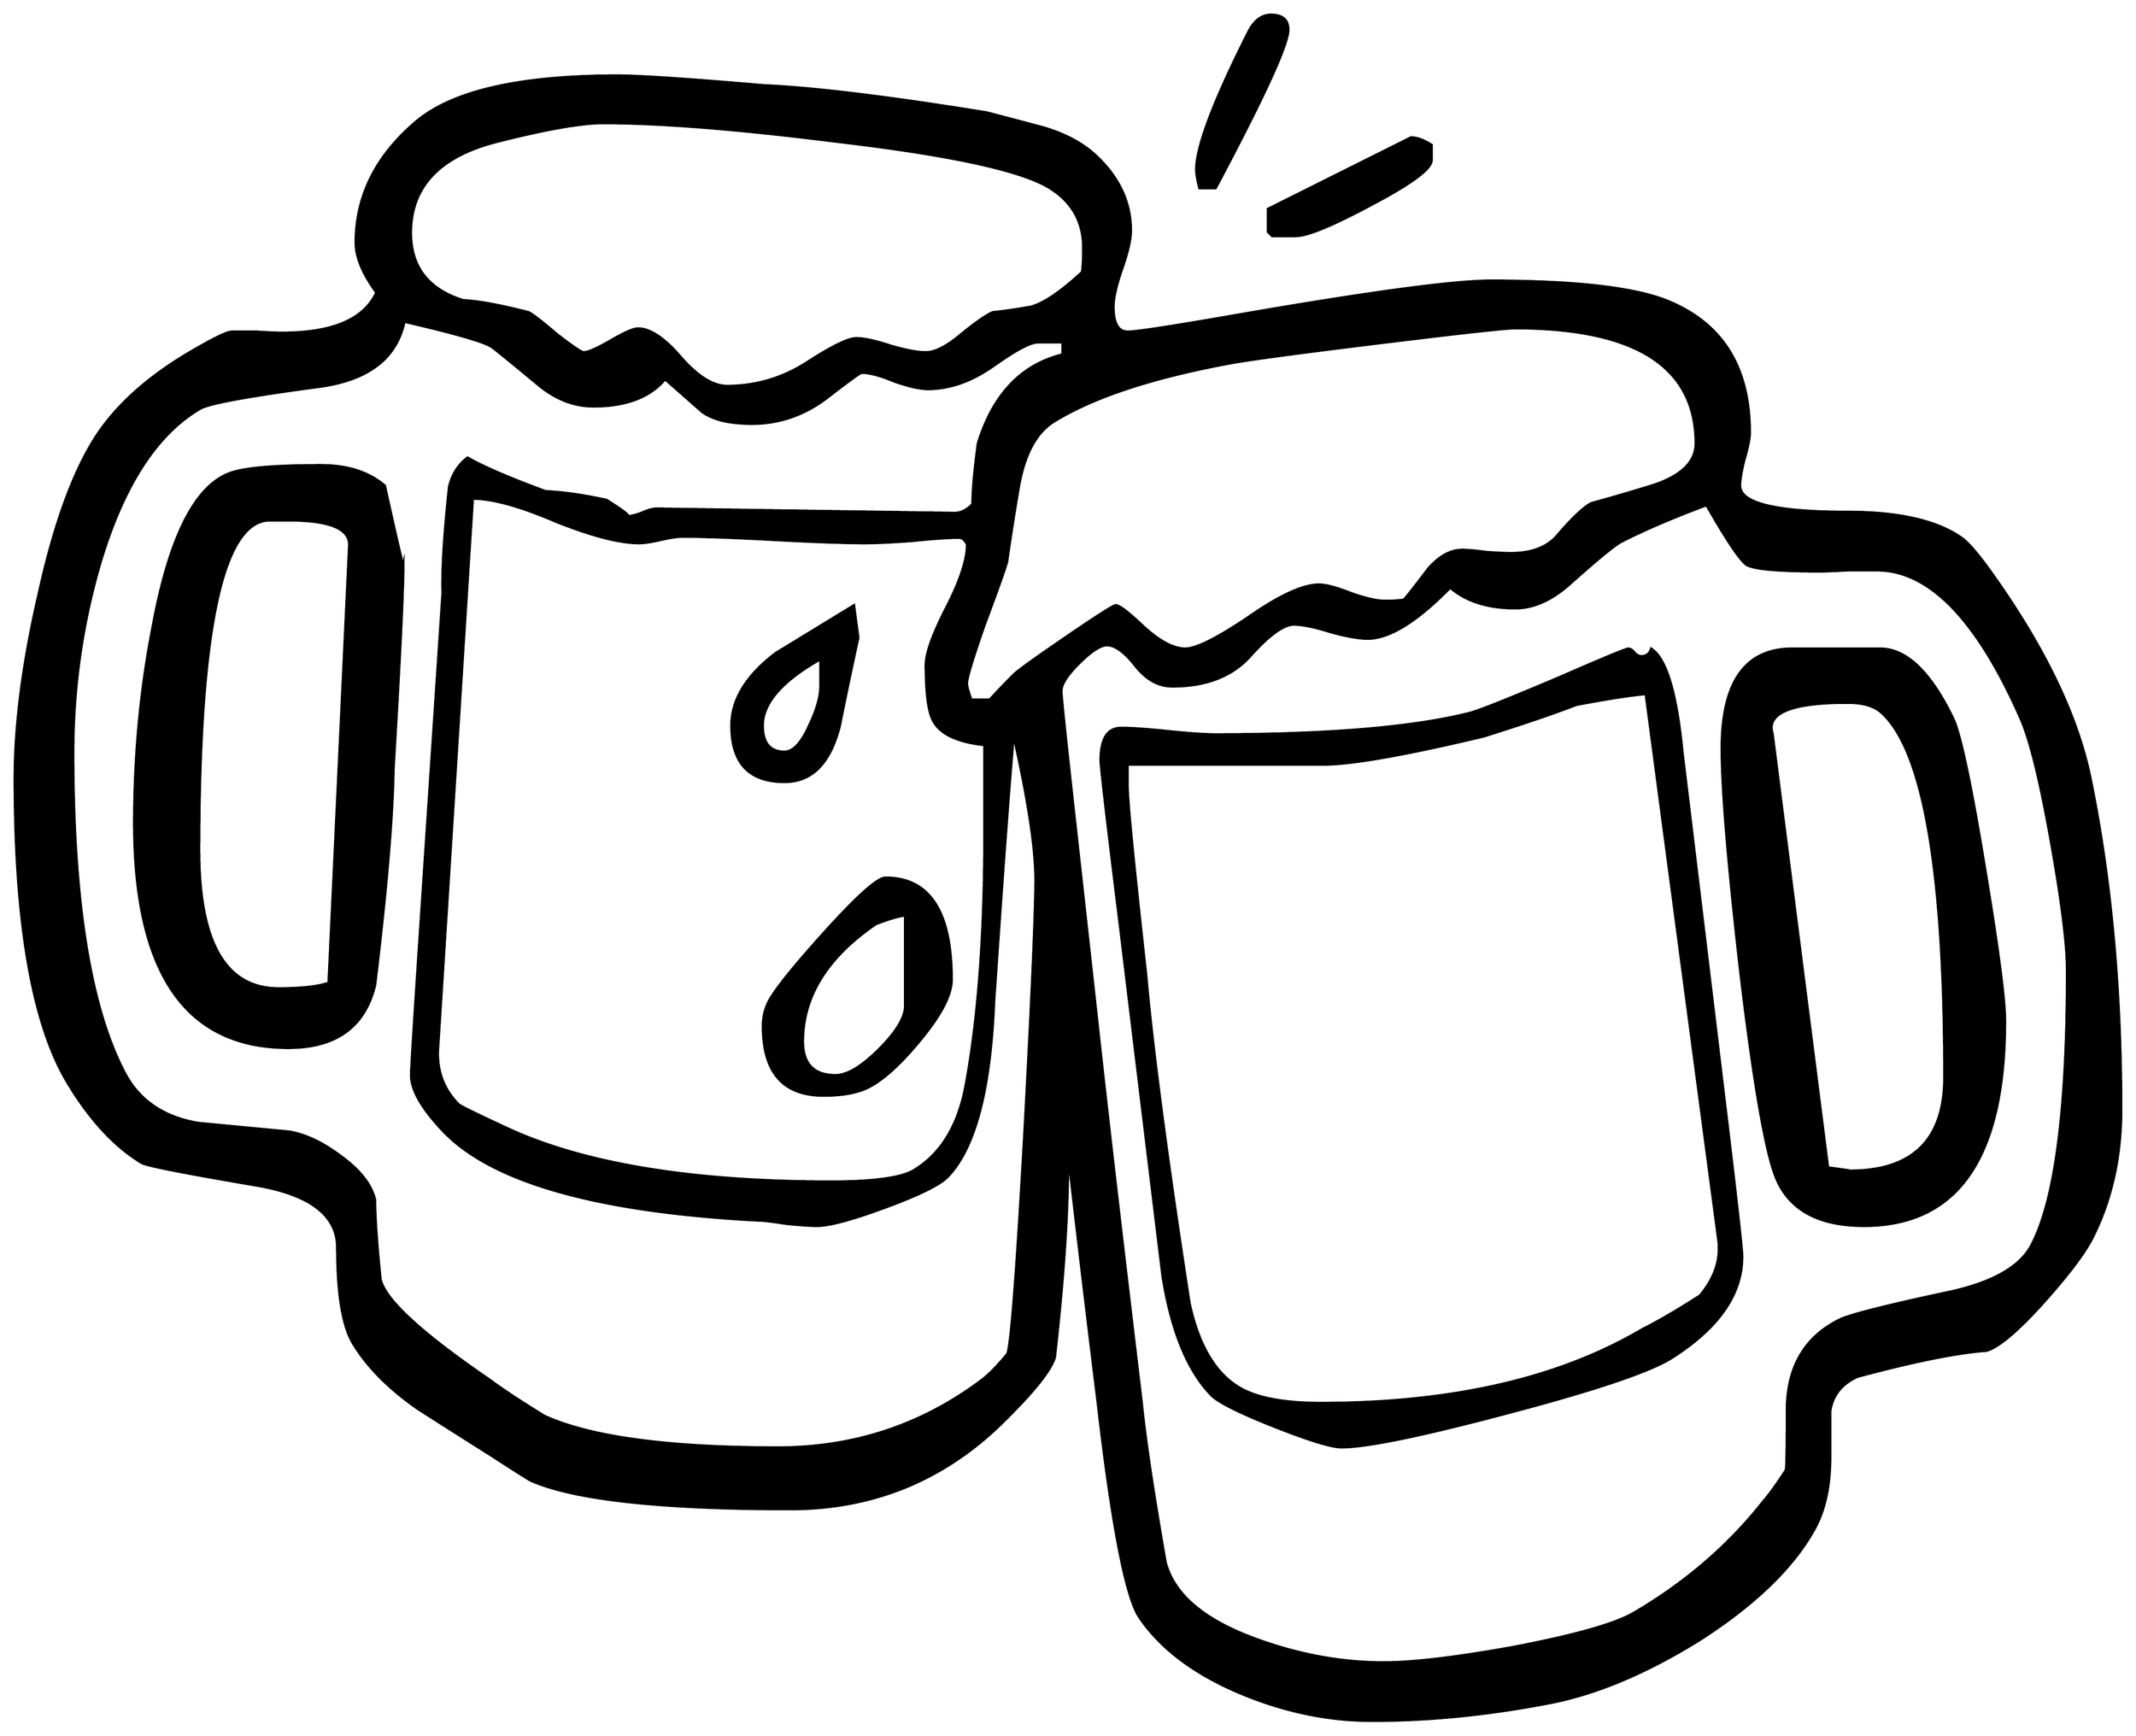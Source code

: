


\begin{tikzpicture}[y=0.80pt, x=0.80pt, yscale=-1.0, xscale=1.0, inner sep=0pt, outer sep=0pt]
\begin{scope}[shift={(100.0,1760.0)},nonzero rule]
  \path[draw=.,fill=.,line width=1.600pt] (1387.0,-1288.0) ..
    controls (1387.0,-1280.0) and (1368.667,-1266.333) ..
    (1332.0,-1247.0) .. controls (1296.0,-1227.667) and
    (1272.667,-1218.0) .. (1262.0,-1218.0) -- (1240.0,-1218.0) --
    (1236.0,-1222.0) -- (1236.0,-1243.0) .. controls
    (1324.0,-1287.0) and (1368.0,-1309.0) .. (1368.0,-1309.0) ..
    controls (1373.333,-1309.0) and (1379.667,-1306.667) ..
    (1387.0,-1302.0) -- (1387.0,-1288.0) --
    cycle(1255.0,-1408.0) .. controls (1255.0,-1394.667) and
    (1232.667,-1346.0) .. (1188.0,-1262.0) -- (1173.0,-1262.0) ..
    controls (1171.0,-1270.0) and (1170.0,-1275.667) ..
    (1170.0,-1279.0) .. controls (1170.0,-1300.333) and
    (1186.0,-1342.667) .. (1218.0,-1406.0) .. controls
    (1223.333,-1416.667) and (1230.333,-1422.0) .. (1239.0,-1422.0) ..
    controls (1249.667,-1422.0) and (1255.0,-1417.333) ..
    (1255.0,-1408.0) -- cycle(2022.0,-413.0) .. controls
    (2022.0,-369.0) and (2013.0,-329.333) .. (1995.0,-294.0) ..
    controls (1987.667,-280.0) and (1973.0,-260.667) ..
    (1951.0,-236.0) .. controls (1927.0,-209.333) and
    (1909.333,-194.333) .. (1898.0,-191.0) .. controls
    (1870.667,-189.0) and (1831.0,-181.0) .. (1779.0,-167.0) ..
    controls (1764.333,-160.333) and (1756.0,-149.667) ..
    (1754.0,-135.0) .. controls (1754.0,-135.667) and
    (1754.0,-121.333) .. (1754.0,-92.0) .. controls (1754.0,-64.667)
    and (1748.667,-42.0) .. (1738.0,-24.0) .. controls
    (1718.0,10.667) and (1683.0,44.0) .. (1633.0,76.0) .. controls
    (1585.667,105.333) and (1541.0,124.333) .. (1499.0,133.0) ..
    controls (1441.667,144.333) and (1386.0,150.0) .. (1332.0,150.0)
    .. controls (1292.667,150.0) and (1253.333,142.0) ..
    (1214.0,126.0) .. controls (1170.0,108.0) and (1138.0,84.333)
    .. (1118.0,55.0) .. controls (1105.333,37.0) and
    (1092.333,-30.0) .. (1079.0,-146.0) .. controls
    (1069.667,-221.333) and (1060.667,-296.667) .. (1052.0,-372.0) ..
    controls (1052.667,-324.0) and (1048.667,-261.667) ..
    (1040.0,-185.0) .. controls (1036.667,-173.667) and
    (1022.333,-155.333) .. (997.0,-130.0) .. controls (941.667,-73.333)
    and (874.667,-45.0) .. (796.0,-45.0) .. controls (677.333,-45.0)
    and (598.0,-53.667) .. (558.0,-71.0) .. controls (557.333,-71.0)
    and (544.667,-79.0) .. (520.0,-95.0) .. controls
    (474.667,-123.667) and (451.667,-138.333) .. (451.0,-139.0) ..
    controls (425.667,-157.0) and (406.667,-176.333) .. (394.0,-197.0)
    .. controls (384.0,-213.0) and (379.0,-242.667) ..
    (379.0,-286.0) .. controls (379.0,-315.333) and (354.667,-334.333)
    .. (306.0,-343.0) .. controls (239.333,-354.333) and
    (203.667,-361.333) .. (199.0,-364.0) .. controls (173.667,-379.333)
    and (150.667,-404.333) .. (130.0,-439.0) .. controls
    (98.0,-493.0) and (82.0,-586.0) .. (82.0,-718.0) .. controls
    (82.0,-768.0) and (89.333,-824.667) .. (104.0,-888.0) ..
    controls (120.0,-960.667) and (140.333,-1013.0) ..
    (165.0,-1045.0) .. controls (185.0,-1071.0) and
    (213.333,-1094.333) .. (250.0,-1115.0) .. controls
    (267.333,-1125.0) and (278.0,-1130.0) .. (282.0,-1130.0) ..
    controls (287.333,-1130.0) and (295.0,-1130.0) ..
    (305.0,-1130.0) .. controls (315.0,-1129.333) and
    (322.667,-1129.0) .. (328.0,-1129.0) .. controls
    (374.667,-1129.0) and (403.667,-1141.333) .. (415.0,-1166.0) ..
    controls (402.333,-1183.333) and (396.0,-1198.667) ..
    (396.0,-1212.0) .. controls (396.0,-1254.667) and
    (414.333,-1291.667) .. (451.0,-1323.0) .. controls
    (484.333,-1351.667) and (546.333,-1366.0) .. (637.0,-1366.0) ..
    controls (657.667,-1366.0) and (702.667,-1363.0) ..
    (772.0,-1357.0) .. controls (818.0,-1355.0) and
    (886.333,-1346.667) .. (977.0,-1332.0) .. controls
    (995.0,-1327.333) and (1012.667,-1322.667) .. (1030.0,-1318.0) ..
    controls (1050.0,-1312.0) and (1066.0,-1303.333) ..
    (1078.0,-1292.0) .. controls (1099.333,-1272.0) and
    (1110.0,-1249.0) .. (1110.0,-1223.0) .. controls
    (1110.0,-1215.0) and (1107.333,-1203.333) .. (1102.0,-1188.0) ..
    controls (1096.667,-1172.667) and (1094.0,-1161.0) ..
    (1094.0,-1153.0) .. controls (1094.0,-1137.667) and
    (1098.333,-1130.0) .. (1107.0,-1130.0) .. controls
    (1115.0,-1130.0) and (1147.667,-1135.0) .. (1205.0,-1145.0) ..
    controls (1327.667,-1166.333) and (1406.333,-1177.0) ..
    (1441.0,-1177.0) .. controls (1515.667,-1177.0) and
    (1568.667,-1171.333) .. (1600.0,-1160.0) .. controls
    (1653.333,-1140.0) and (1680.0,-1099.0) .. (1680.0,-1037.0) ..
    controls (1680.0,-1031.667) and (1678.333,-1023.333) ..
    (1675.0,-1012.0) .. controls (1672.333,-1001.333) and
    (1671.0,-993.333) .. (1671.0,-988.0) .. controls
    (1671.0,-972.0) and (1704.0,-964.0) .. (1770.0,-964.0) ..
    controls (1817.333,-964.0) and (1852.333,-956.0) ..
    (1875.0,-940.0) .. controls (1881.667,-935.333) and
    (1892.0,-923.0) .. (1906.0,-903.0) .. controls
    (1953.333,-835.667) and (1982.667,-773.667) .. (1994.0,-717.0) ..
    controls (2012.667,-625.667) and (2022.0,-524.333) ..
    (2022.0,-413.0) -- cycle(1630.0,-1027.0) .. controls
    (1630.0,-1097.667) and (1574.667,-1133.0) .. (1464.0,-1133.0) ..
    controls (1456.667,-1133.0) and (1428.0,-1130.0) ..
    (1378.0,-1124.0) .. controls (1284.0,-1112.667) and
    (1225.667,-1105.0) .. (1203.0,-1101.0) .. controls
    (1130.333,-1087.667) and (1075.667,-1069.667) .. (1039.0,-1047.0) ..
    controls (1023.0,-1037.0) and (1012.333,-1017.333) ..
    (1007.0,-988.0) .. controls (1003.0,-964.667) and
    (999.333,-941.333) .. (996.0,-918.0) .. controls (994.667,-912.667)
    and (987.667,-893.0) .. (975.0,-859.0) .. controls
    (964.333,-828.333) and (959.0,-810.667) .. (959.0,-806.0) ..
    controls (959.0,-803.333) and (960.333,-798.333) .. (963.0,-791.0)
    -- (980.0,-791.0) .. controls (984.667,-796.333) and
    (992.333,-804.333) .. (1003.0,-815.0) .. controls
    (1008.333,-819.667) and (1024.667,-831.333) .. (1052.0,-850.0) ..
    controls (1079.333,-868.667) and (1094.0,-878.0) ..
    (1096.0,-878.0) .. controls (1099.333,-878.0) and
    (1108.0,-871.333) .. (1122.0,-858.0) .. controls
    (1136.667,-844.667) and (1149.333,-838.0) .. (1160.0,-838.0) ..
    controls (1170.0,-838.0) and (1189.333,-847.667) ..
    (1218.0,-867.0) .. controls (1246.667,-887.0) and
    (1268.333,-897.0) .. (1283.0,-897.0) .. controls
    (1289.667,-897.0) and (1299.667,-894.333) .. (1313.0,-889.0) ..
    controls (1326.333,-884.333) and (1336.667,-882.0) ..
    (1344.0,-882.0) .. controls (1350.667,-882.0) and
    (1356.333,-882.333) .. (1361.0,-883.0) .. controls
    (1361.667,-883.0) and (1369.333,-892.667) .. (1384.0,-912.0) ..
    controls (1394.0,-923.333) and (1404.333,-929.0) ..
    (1415.0,-929.0) .. controls (1420.333,-929.0) and
    (1427.667,-928.333) .. (1437.0,-927.0) .. controls
    (1447.0,-926.333) and (1454.667,-926.0) .. (1460.0,-926.0) ..
    controls (1480.0,-926.0) and (1494.667,-932.0) ..
    (1504.0,-944.0) .. controls (1517.333,-959.333) and
    (1527.333,-968.667) .. (1534.0,-972.0) .. controls
    (1553.333,-977.333) and (1572.667,-983.0) .. (1592.0,-989.0) ..
    controls (1617.333,-997.667) and (1630.0,-1010.333) ..
    (1630.0,-1027.0) -- cycle(1066.0,-1207.0) .. controls
    (1066.0,-1230.333) and (1056.333,-1248.333) .. (1037.0,-1261.0) ..
    controls (1012.333,-1277.667) and (946.0,-1292.333) ..
    (838.0,-1305.0) .. controls (748.0,-1316.333) and
    (676.667,-1322.0) .. (624.0,-1322.0) .. controls
    (604.0,-1322.0) and (571.667,-1316.333) .. (527.0,-1305.0) ..
    controls (473.667,-1291.667) and (447.0,-1263.667) ..
    (447.0,-1221.0) .. controls (447.0,-1189.667) and
    (463.0,-1169.0) .. (495.0,-1159.0) .. controls
    (509.0,-1158.333) and (529.0,-1154.667) .. (555.0,-1148.0) ..
    controls (558.333,-1146.667) and (567.0,-1140.0) ..
    (581.0,-1128.0) .. controls (595.667,-1116.667) and
    (604.0,-1111.0) .. (606.0,-1111.0) .. controls
    (610.0,-1111.0) and (618.333,-1114.667) .. (631.0,-1122.0) ..
    controls (643.667,-1129.333) and (652.0,-1133.0) ..
    (656.0,-1133.0) .. controls (667.333,-1133.0) and
    (680.667,-1124.0) .. (696.0,-1106.0) .. controls
    (711.333,-1088.667) and (725.333,-1080.0) .. (738.0,-1080.0) ..
    controls (764.667,-1080.0) and (789.333,-1087.333) ..
    (812.0,-1102.0) .. controls (834.667,-1116.667) and
    (849.667,-1124.0) .. (857.0,-1124.0) .. controls
    (864.333,-1124.0) and (875.0,-1121.667) .. (889.0,-1117.0) ..
    controls (903.0,-1113.0) and (913.667,-1111.0) ..
    (921.0,-1111.0) .. controls (929.667,-1111.0) and
    (940.667,-1116.667) .. (954.0,-1128.0) .. controls
    (968.0,-1139.333) and (977.667,-1146.0) .. (983.0,-1148.0) ..
    controls (991.0,-1148.667) and (1002.667,-1150.333) ..
    (1018.0,-1153.0) .. controls (1030.0,-1156.333) and
    (1045.667,-1167.0) .. (1065.0,-1185.0) .. controls
    (1065.667,-1191.0) and (1066.0,-1198.333) .. (1066.0,-1207.0) --
    cycle(1972.0,-541.0) .. controls (1972.0,-565.0) and
    (1967.0,-605.0) .. (1957.0,-661.0) .. controls
    (1947.0,-717.0) and (1937.667,-754.667) .. (1929.0,-774.0) ..
    controls (1889.0,-864.667) and (1845.0,-910.0) ..
    (1797.0,-910.0) .. controls (1791.0,-910.0) and
    (1782.0,-910.0) .. (1770.0,-910.0) .. controls
    (1758.667,-909.333) and (1750.0,-909.0) .. (1744.0,-909.0) ..
    controls (1706.0,-909.0) and (1683.667,-911.0) ..
    (1677.0,-915.0) .. controls (1671.0,-919.0) and
    (1658.667,-937.333) .. (1640.0,-970.0) .. controls
    (1608.0,-958.0) and (1581.667,-946.667) .. (1561.0,-936.0) ..
    controls (1555.0,-932.667) and (1540.0,-920.333) ..
    (1516.0,-899.0) .. controls (1498.667,-883.0) and
    (1481.333,-875.0) .. (1464.0,-875.0) .. controls
    (1438.667,-875.0) and (1418.667,-881.333) .. (1404.0,-894.0) ..
    controls (1373.333,-862.667) and (1348.0,-847.0) ..
    (1328.0,-847.0) .. controls (1320.0,-847.0) and
    (1308.667,-849.0) .. (1294.0,-853.0) .. controls
    (1279.333,-857.667) and (1268.0,-860.0) .. (1260.0,-860.0) ..
    controls (1250.667,-860.0) and (1237.333,-850.333) ..
    (1220.0,-831.0) .. controls (1203.333,-812.333) and
    (1179.333,-803.0) .. (1148.0,-803.0) .. controls
    (1135.333,-803.0) and (1124.0,-809.333) .. (1114.0,-822.0) ..
    controls (1104.0,-834.667) and (1095.333,-841.0) ..
    (1088.0,-841.0) .. controls (1082.0,-841.0) and
    (1073.333,-835.333) .. (1062.0,-824.0) .. controls
    (1051.333,-813.333) and (1046.0,-805.0) .. (1046.0,-799.0) ..
    controls (1046.0,-794.333) and (1049.667,-759.0) ..
    (1057.0,-693.0) -- (1078.0,-504.0) .. controls
    (1086.667,-424.0) and (1100.667,-303.667) .. (1120.0,-143.0) ..
    controls (1123.333,-109.667) and (1130.667,-60.667) .. (1142.0,4.0)
    .. controls (1150.0,34.0) and (1178.333,57.667) .. (1227.0,75.0)
    .. controls (1265.667,89.0) and (1304.333,96.0) .. (1343.0,96.0)
    .. controls (1369.667,96.0) and (1409.0,91.333) .. (1461.0,82.0)
    .. controls (1517.0,71.333) and (1554.0,61.0) .. (1572.0,51.0)
    .. controls (1620.0,23.0) and (1660.0,-11.333) ..
    (1692.0,-52.0) .. controls (1697.333,-58.0) and (1704.333,-67.667)
    .. (1713.0,-81.0) .. controls (1713.667,-83.0) and
    (1714.0,-101.333) .. (1714.0,-136.0) .. controls
    (1714.0,-176.0) and (1730.333,-204.0) .. (1763.0,-220.0) ..
    controls (1773.0,-224.667) and (1806.0,-233.0) ..
    (1862.0,-245.0) .. controls (1902.667,-253.667) and
    (1928.333,-268.0) .. (1939.0,-288.0) .. controls
    (1961.0,-329.333) and (1972.0,-413.667) .. (1972.0,-541.0) --
    cycle(975.0,-667.0) -- (975.0,-749.0) .. controls
    (950.333,-751.667) and (934.667,-759.0) .. (928.0,-771.0) ..
    controls (923.333,-779.0) and (921.0,-796.333) .. (921.0,-823.0)
    .. controls (921.0,-833.667) and (927.333,-851.333) ..
    (940.0,-876.0) .. controls (952.667,-900.667) and (959.0,-920.0)
    .. (959.0,-934.0) .. controls (957.0,-938.0) and
    (954.667,-940.0) .. (952.0,-940.0) .. controls (942.0,-940.0)
    and (927.333,-939.0) .. (908.0,-937.0) .. controls
    (889.333,-935.667) and (875.0,-935.0) .. (865.0,-935.0) ..
    controls (846.333,-935.0) and (818.333,-936.0) .. (781.0,-938.0)
    .. controls (743.667,-940.0) and (715.667,-941.0) ..
    (697.0,-941.0) .. controls (692.333,-941.0) and (685.667,-940.0)
    .. (677.0,-938.0) .. controls (668.333,-936.0) and
    (661.667,-935.0) .. (657.0,-935.0) .. controls (639.0,-935.0)
    and (613.333,-941.667) .. (580.0,-955.0) .. controls
    (547.333,-969.0) and (522.0,-976.0) .. (504.0,-976.0) --
    (472.0,-470.0) .. controls (470.667,-449.333) and (477.0,-432.0)
    .. (491.0,-418.0) .. controls (492.333,-416.667) and
    (507.333,-409.333) .. (536.0,-396.0) .. controls (606.667,-363.333)
    and (706.0,-347.0) .. (834.0,-347.0) .. controls
    (874.0,-347.0) and (899.667,-350.667) .. (911.0,-358.0) ..
    controls (935.667,-373.333) and (951.333,-399.667) .. (958.0,-437.0)
    .. controls (969.333,-499.0) and (975.0,-575.667) ..
    (975.0,-667.0) -- cycle(1047.0,-1109.0) -- (1047.0,-1120.0)
    -- (1024.0,-1120.0) .. controls (1017.333,-1120.0) and
    (1003.667,-1112.667) .. (983.0,-1098.0) .. controls
    (963.0,-1084.0) and (943.0,-1077.0) .. (923.0,-1077.0) ..
    controls (915.667,-1077.0) and (905.333,-1079.333) ..
    (892.0,-1084.0) .. controls (879.333,-1089.333) and
    (869.333,-1092.0) .. (862.0,-1092.0) .. controls
    (860.667,-1092.0) and (849.667,-1084.0) .. (829.0,-1068.0) ..
    controls (808.333,-1052.667) and (785.667,-1045.0) ..
    (761.0,-1045.0) .. controls (740.333,-1045.0) and
    (725.0,-1048.667) .. (715.0,-1056.0) .. controls
    (703.667,-1066.0) and (692.333,-1076.0) .. (681.0,-1086.0) ..
    controls (667.0,-1069.333) and (645.0,-1061.0) ..
    (615.0,-1061.0) .. controls (597.0,-1061.0) and
    (580.0,-1067.667) .. (564.0,-1081.0) .. controls
    (536.667,-1103.667) and (522.333,-1115.333) .. (521.0,-1116.0) ..
    controls (513.667,-1120.667) and (487.0,-1128.333) ..
    (441.0,-1139.0) .. controls (433.667,-1105.0) and
    (407.333,-1085.0) .. (362.0,-1079.0) .. controls
    (297.333,-1070.333) and (261.0,-1063.667) .. (253.0,-1059.0) ..
    controls (213.0,-1035.667) and (182.333,-988.333) ..
    (161.0,-917.0) .. controls (144.333,-860.333) and (136.0,-802.0)
    .. (136.0,-742.0) .. controls (136.0,-604.667) and
    (152.0,-506.0) .. (184.0,-446.0) .. controls (197.333,-421.333)
    and (219.667,-406.333) .. (251.0,-401.0) .. controls
    (279.0,-398.333) and (307.0,-395.667) .. (335.0,-393.0) ..
    controls (350.333,-390.333) and (366.333,-382.667) .. (383.0,-370.0)
    .. controls (400.333,-357.333) and (410.667,-344.0) ..
    (414.0,-330.0) .. controls (414.0,-314.0) and (415.667,-289.667)
    .. (419.0,-257.0) .. controls (423.0,-238.333) and
    (456.667,-207.333) .. (520.0,-164.0) .. controls (530.667,-156.0)
    and (547.333,-145.0) .. (570.0,-131.0) .. controls
    (612.667,-111.667) and (684.333,-102.0) .. (785.0,-102.0) ..
    controls (854.333,-102.0) and (916.333,-122.333) .. (971.0,-163.0)
    .. controls (977.667,-167.667) and (986.0,-176.0) ..
    (996.0,-188.0) .. controls (999.333,-194.667) and
    (1004.667,-263.667) .. (1012.0,-395.0) .. controls
    (1018.667,-519.0) and (1022.0,-595.667) .. (1022.0,-625.0) ..
    controls (1022.0,-653.667) and (1015.333,-697.667) ..
    (1002.0,-757.0) .. controls (997.333,-702.333) and
    (991.333,-620.667) .. (984.0,-512.0) .. controls (980.667,-430.667)
    and (966.333,-377.0) .. (941.0,-351.0) .. controls
    (933.667,-343.667) and (914.667,-334.333) .. (884.0,-323.0) ..
    controls (853.333,-311.667) and (832.333,-306.0) .. (821.0,-306.0)
    .. controls (814.333,-306.0) and (804.667,-306.667) ..
    (792.0,-308.0) .. controls (779.333,-310.0) and (770.667,-311.0)
    .. (766.0,-311.0) .. controls (616.0,-319.0) and
    (519.0,-347.0) .. (475.0,-395.0) .. controls (456.333,-415.0)
    and (447.0,-431.667) .. (447.0,-445.0) .. controls
    (447.0,-451.0) and (450.0,-499.0) .. (456.0,-589.0) --
    (476.0,-889.0) .. controls (475.333,-911.0) and (477.333,-943.667)
    .. (482.0,-987.0) .. controls (484.667,-998.333) and
    (490.333,-1007.333) .. (499.0,-1014.0) .. controls
    (514.333,-1005.333) and (538.333,-995.0) .. (571.0,-983.0) ..
    controls (587.0,-982.333) and (605.667,-979.667) .. (627.0,-975.0)
    .. controls (643.0,-965.0) and (649.333,-960.0) ..
    (646.0,-960.0) .. controls (649.333,-960.0) and (653.667,-961.0)
    .. (659.0,-963.0) .. controls (665.0,-965.667) and
    (669.667,-967.0) .. (673.0,-967.0) -- (948.0,-963.0) ..
    controls (953.333,-963.0) and (958.667,-965.667) .. (964.0,-971.0)
    .. controls (964.0,-983.667) and (965.667,-1002.333) ..
    (969.0,-1027.0) .. controls (983.0,-1072.333) and
    (1009.0,-1099.667) .. (1047.0,-1109.0) -- cycle(1915.0,-495.0)
    .. controls (1915.0,-369.0) and (1871.667,-306.0) ..
    (1785.0,-306.0) .. controls (1744.333,-306.0) and
    (1717.667,-320.0) .. (1705.0,-348.0) .. controls
    (1695.0,-370.0) and (1683.667,-434.333) .. (1671.0,-541.0) ..
    controls (1659.667,-639.667) and (1654.0,-708.0) ..
    (1654.0,-746.0) .. controls (1654.0,-807.333) and
    (1675.667,-838.0) .. (1719.0,-838.0) -- (1800.0,-838.0) ..
    controls (1824.0,-838.0) and (1846.333,-816.667) ..
    (1867.0,-774.0) .. controls (1873.667,-760.667) and
    (1883.333,-715.667) .. (1896.0,-639.0) .. controls
    (1908.667,-563.0) and (1915.0,-515.0) .. (1915.0,-495.0) --
    cycle(1673.0,-278.0) .. controls (1673.0,-243.333) and
    (1651.667,-212.333) .. (1609.0,-185.0) .. controls
    (1589.667,-172.333) and (1539.667,-155.333) .. (1459.0,-134.0) ..
    controls (1379.0,-112.667) and (1327.333,-102.0) ..
    (1304.0,-102.0) .. controls (1294.667,-102.0) and
    (1274.0,-108.333) .. (1242.0,-121.0) .. controls
    (1210.0,-133.667) and (1190.667,-143.333) .. (1184.0,-150.0) ..
    controls (1162.0,-172.667) and (1147.0,-209.333) ..
    (1139.0,-260.0) .. controls (1130.333,-331.333) and
    (1117.333,-438.333) .. (1100.0,-581.0) .. controls
    (1088.0,-677.667) and (1082.0,-729.0) .. (1082.0,-735.0) ..
    controls (1082.0,-755.0) and (1088.333,-765.0) ..
    (1101.0,-765.0) .. controls (1110.333,-765.0) and
    (1124.667,-764.0) .. (1144.0,-762.0) .. controls
    (1163.333,-760.0) and (1177.667,-759.0) .. (1187.0,-759.0) ..
    controls (1292.333,-759.0) and (1371.0,-765.667) ..
    (1423.0,-779.0) .. controls (1432.333,-781.667) and
    (1459.0,-792.333) .. (1503.0,-811.0) .. controls
    (1544.333,-829.0) and (1566.0,-838.0) .. (1568.0,-838.0) ..
    controls (1570.0,-838.0) and (1572.0,-836.667) ..
    (1574.0,-834.0) .. controls (1576.0,-832.0) and
    (1578.0,-831.0) .. (1580.0,-831.0) .. controls
    (1584.667,-831.0) and (1587.667,-833.333) .. (1589.0,-838.0) ..
    controls (1603.0,-829.333) and (1612.667,-797.333) ..
    (1618.0,-742.0) .. controls (1618.667,-736.667) and
    (1631.333,-632.0) .. (1656.0,-428.0) .. controls
    (1667.333,-334.667) and (1673.0,-284.667) .. (1673.0,-278.0) --
    cycle(859.0,-848.0) .. controls (853.0,-820.667) and
    (847.333,-793.667) .. (842.0,-767.0) .. controls (833.333,-732.333)
    and (816.333,-715.0) .. (791.0,-715.0) .. controls
    (758.333,-715.0) and (742.0,-732.333) .. (742.0,-767.0) ..
    controls (742.0,-791.0) and (755.667,-813.333) .. (783.0,-834.0)
    .. controls (807.0,-848.667) and (831.0,-863.333) ..
    (855.0,-878.0) -- (859.0,-848.0) -- cycle(945.0,-533.0) ..
    controls (945.0,-519.0) and (935.333,-500.333) .. (916.0,-477.0)
    .. controls (897.333,-454.333) and (881.0,-439.667) ..
    (867.0,-433.0) .. controls (857.0,-428.333) and (843.667,-426.0)
    .. (827.0,-426.0) .. controls (789.667,-426.0) and
    (771.0,-447.333) .. (771.0,-490.0) .. controls (771.0,-497.333)
    and (772.333,-504.0) .. (775.0,-510.0) .. controls
    (779.0,-520.0) and (796.333,-542.0) .. (827.0,-576.0) ..
    controls (857.667,-610.0) and (876.667,-627.0) .. (884.0,-627.0)
    .. controls (924.667,-627.0) and (945.0,-595.667) ..
    (945.0,-533.0) -- cycle(440.0,-916.0) .. controls
    (440.0,-891.333) and (437.0,-828.667) .. (431.0,-728.0) ..
    controls (430.333,-682.667) and (424.667,-616.0) .. (414.0,-528.0)
    .. controls (404.667,-489.333) and (378.0,-470.0) ..
    (334.0,-470.0) .. controls (239.333,-470.0) and (192.0,-539.0)
    .. (192.0,-677.0) .. controls (192.0,-739.667) and
    (197.667,-800.0) .. (209.0,-858.0) .. controls (224.333,-941.333)
    and (248.333,-988.667) .. (281.0,-1000.0) .. controls
    (294.333,-1004.667) and (322.0,-1007.0) .. (364.0,-1007.0) ..
    controls (388.667,-1007.0) and (408.333,-1000.667) ..
    (423.0,-988.0) .. controls (434.333,-936.667) and (440.0,-912.667)
    .. (440.0,-916.0) -- cycle(1859.0,-443.0) .. controls
    (1859.0,-632.333) and (1839.667,-744.333) .. (1801.0,-779.0) ..
    controls (1794.333,-785.0) and (1784.0,-788.0) ..
    (1770.0,-788.0) .. controls (1723.333,-788.0) and
    (1700.0,-780.333) .. (1700.0,-765.0) .. controls
    (1700.0,-763.667) and (1700.333,-761.667) .. (1701.0,-759.0) --
    (1752.0,-360.0) .. controls (1766.667,-358.0) and
    (1773.333,-357.0) .. (1772.0,-357.0) .. controls
    (1830.0,-357.0) and (1859.0,-385.667) .. (1859.0,-443.0) --
    cycle(1651.0,-292.0) -- (1584.0,-796.0) .. controls
    (1569.333,-794.667) and (1548.0,-791.333) .. (1520.0,-786.0) ..
    controls (1501.333,-778.667) and (1473.0,-769.0) ..
    (1435.0,-757.0) .. controls (1362.333,-739.667) and
    (1313.0,-731.0) .. (1287.0,-731.0) -- (1107.0,-731.0) --
    (1107.0,-711.0) .. controls (1107.0,-697.667) and
    (1112.667,-640.0) .. (1124.0,-538.0) .. controls
    (1130.0,-470.0) and (1143.333,-369.0) .. (1164.0,-235.0) ..
    controls (1172.667,-195.0) and (1188.667,-168.667) ..
    (1212.0,-156.0) .. controls (1228.0,-147.333) and
    (1252.333,-143.0) .. (1285.0,-143.0) .. controls
    (1405.667,-143.0) and (1504.333,-165.667) .. (1581.0,-211.0) ..
    controls (1595.667,-218.333) and (1613.333,-228.667) ..
    (1634.0,-242.0) .. controls (1647.333,-258.0) and
    (1653.0,-274.667) .. (1651.0,-292.0) -- cycle(824.0,-804.0) --
    (824.0,-828.0) .. controls (788.667,-808.0) and (771.0,-787.667)
    .. (771.0,-767.0) .. controls (771.0,-751.0) and
    (777.667,-743.0) .. (791.0,-743.0) .. controls (799.0,-743.0)
    and (806.667,-751.333) .. (814.0,-768.0) .. controls
    (820.667,-782.0) and (824.0,-794.0) .. (824.0,-804.0) --
    cycle(902.0,-509.0) -- (902.0,-592.0) .. controls
    (896.0,-591.333) and (887.0,-588.667) .. (875.0,-584.0) ..
    controls (830.333,-553.333) and (808.0,-517.333) .. (808.0,-476.0)
    .. controls (808.0,-455.333) and (818.0,-445.0) ..
    (838.0,-445.0) .. controls (848.667,-445.0) and (862.0,-453.0)
    .. (878.0,-469.0) .. controls (894.0,-485.0) and
    (902.0,-498.333) .. (902.0,-509.0) -- cycle(390.0,-933.0) ..
    controls (390.667,-948.333) and (372.0,-956.0) .. (334.0,-956.0)
    -- (317.0,-956.0) .. controls (273.667,-956.0) and
    (252.0,-854.667) .. (252.0,-652.0) .. controls (252.0,-567.333)
    and (276.333,-525.0) .. (325.0,-525.0) .. controls
    (345.667,-525.0) and (361.0,-526.667) .. (371.0,-530.0) --
    (390.0,-933.0) -- cycle;
\end{scope}

\end{tikzpicture}


